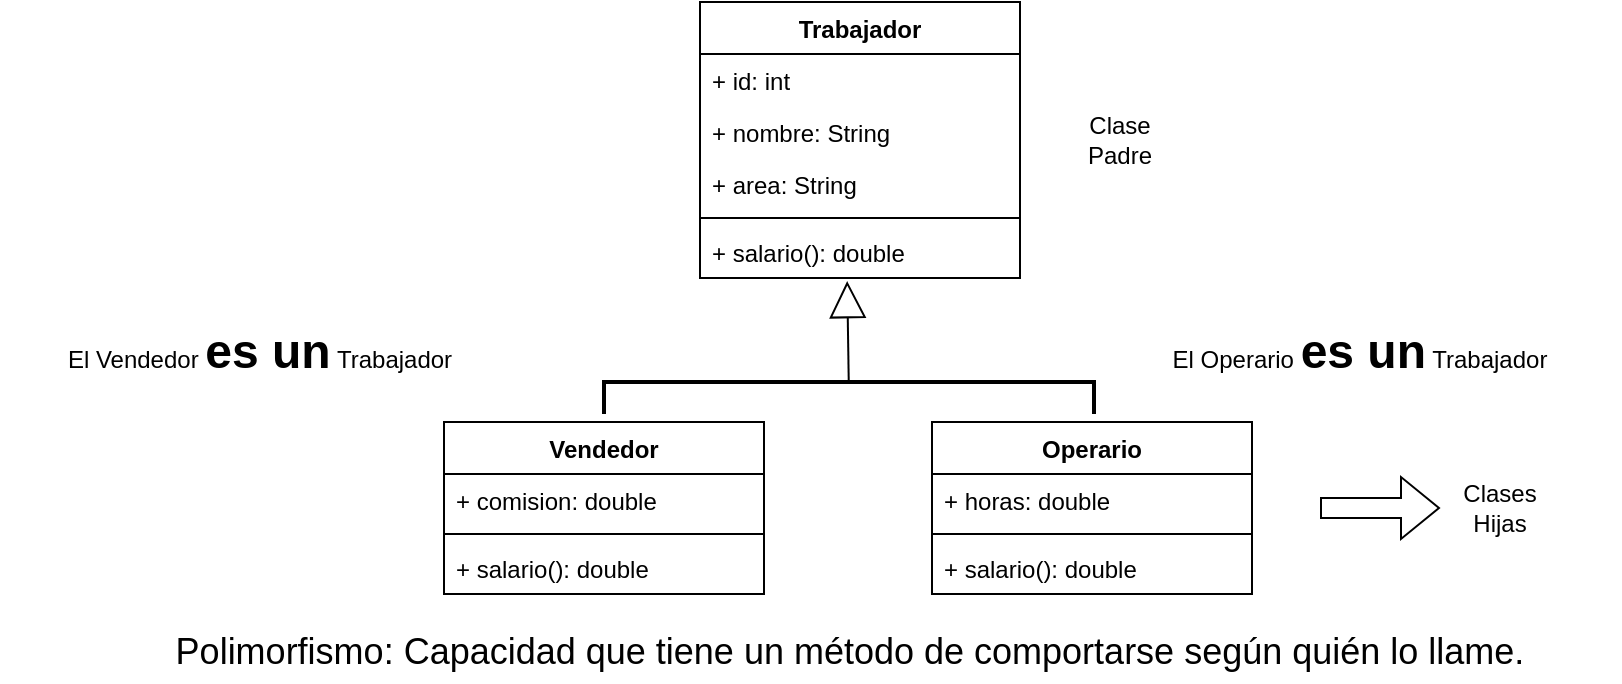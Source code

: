 <mxfile version="24.7.14">
  <diagram name="Página-1" id="CZBwS5GwyTWbZfEo3Osj">
    <mxGraphModel dx="1779" dy="447" grid="1" gridSize="10" guides="1" tooltips="1" connect="1" arrows="1" fold="1" page="1" pageScale="1" pageWidth="827" pageHeight="1169" math="0" shadow="0">
      <root>
        <mxCell id="0" />
        <mxCell id="1" parent="0" />
        <mxCell id="KmL6fpLJOgetmScu8tR2-1" value="Trabajador" style="swimlane;fontStyle=1;align=center;verticalAlign=top;childLayout=stackLayout;horizontal=1;startSize=26;horizontalStack=0;resizeParent=1;resizeParentMax=0;resizeLast=0;collapsible=1;marginBottom=0;whiteSpace=wrap;html=1;" vertex="1" parent="1">
          <mxGeometry x="320" y="110" width="160" height="138" as="geometry" />
        </mxCell>
        <mxCell id="KmL6fpLJOgetmScu8tR2-2" value="+ id: int" style="text;strokeColor=none;fillColor=none;align=left;verticalAlign=top;spacingLeft=4;spacingRight=4;overflow=hidden;rotatable=0;points=[[0,0.5],[1,0.5]];portConstraint=eastwest;whiteSpace=wrap;html=1;" vertex="1" parent="KmL6fpLJOgetmScu8tR2-1">
          <mxGeometry y="26" width="160" height="26" as="geometry" />
        </mxCell>
        <mxCell id="KmL6fpLJOgetmScu8tR2-5" value="+ nombre: String" style="text;strokeColor=none;fillColor=none;align=left;verticalAlign=top;spacingLeft=4;spacingRight=4;overflow=hidden;rotatable=0;points=[[0,0.5],[1,0.5]];portConstraint=eastwest;whiteSpace=wrap;html=1;" vertex="1" parent="KmL6fpLJOgetmScu8tR2-1">
          <mxGeometry y="52" width="160" height="26" as="geometry" />
        </mxCell>
        <mxCell id="KmL6fpLJOgetmScu8tR2-6" value="+ area: String" style="text;strokeColor=none;fillColor=none;align=left;verticalAlign=top;spacingLeft=4;spacingRight=4;overflow=hidden;rotatable=0;points=[[0,0.5],[1,0.5]];portConstraint=eastwest;whiteSpace=wrap;html=1;" vertex="1" parent="KmL6fpLJOgetmScu8tR2-1">
          <mxGeometry y="78" width="160" height="26" as="geometry" />
        </mxCell>
        <mxCell id="KmL6fpLJOgetmScu8tR2-3" value="" style="line;strokeWidth=1;fillColor=none;align=left;verticalAlign=middle;spacingTop=-1;spacingLeft=3;spacingRight=3;rotatable=0;labelPosition=right;points=[];portConstraint=eastwest;strokeColor=inherit;" vertex="1" parent="KmL6fpLJOgetmScu8tR2-1">
          <mxGeometry y="104" width="160" height="8" as="geometry" />
        </mxCell>
        <mxCell id="KmL6fpLJOgetmScu8tR2-4" value="+ salario(): double" style="text;strokeColor=none;fillColor=none;align=left;verticalAlign=top;spacingLeft=4;spacingRight=4;overflow=hidden;rotatable=0;points=[[0,0.5],[1,0.5]];portConstraint=eastwest;whiteSpace=wrap;html=1;" vertex="1" parent="KmL6fpLJOgetmScu8tR2-1">
          <mxGeometry y="112" width="160" height="26" as="geometry" />
        </mxCell>
        <mxCell id="KmL6fpLJOgetmScu8tR2-7" value="Vendedor" style="swimlane;fontStyle=1;align=center;verticalAlign=top;childLayout=stackLayout;horizontal=1;startSize=26;horizontalStack=0;resizeParent=1;resizeParentMax=0;resizeLast=0;collapsible=1;marginBottom=0;whiteSpace=wrap;html=1;" vertex="1" parent="1">
          <mxGeometry x="192" y="320" width="160" height="86" as="geometry" />
        </mxCell>
        <mxCell id="KmL6fpLJOgetmScu8tR2-8" value="+ comision: double" style="text;strokeColor=none;fillColor=none;align=left;verticalAlign=top;spacingLeft=4;spacingRight=4;overflow=hidden;rotatable=0;points=[[0,0.5],[1,0.5]];portConstraint=eastwest;whiteSpace=wrap;html=1;" vertex="1" parent="KmL6fpLJOgetmScu8tR2-7">
          <mxGeometry y="26" width="160" height="26" as="geometry" />
        </mxCell>
        <mxCell id="KmL6fpLJOgetmScu8tR2-9" value="" style="line;strokeWidth=1;fillColor=none;align=left;verticalAlign=middle;spacingTop=-1;spacingLeft=3;spacingRight=3;rotatable=0;labelPosition=right;points=[];portConstraint=eastwest;strokeColor=inherit;" vertex="1" parent="KmL6fpLJOgetmScu8tR2-7">
          <mxGeometry y="52" width="160" height="8" as="geometry" />
        </mxCell>
        <mxCell id="KmL6fpLJOgetmScu8tR2-10" value="+ salario(): double" style="text;strokeColor=none;fillColor=none;align=left;verticalAlign=top;spacingLeft=4;spacingRight=4;overflow=hidden;rotatable=0;points=[[0,0.5],[1,0.5]];portConstraint=eastwest;whiteSpace=wrap;html=1;" vertex="1" parent="KmL6fpLJOgetmScu8tR2-7">
          <mxGeometry y="60" width="160" height="26" as="geometry" />
        </mxCell>
        <mxCell id="KmL6fpLJOgetmScu8tR2-11" value="Operario" style="swimlane;fontStyle=1;align=center;verticalAlign=top;childLayout=stackLayout;horizontal=1;startSize=26;horizontalStack=0;resizeParent=1;resizeParentMax=0;resizeLast=0;collapsible=1;marginBottom=0;whiteSpace=wrap;html=1;" vertex="1" parent="1">
          <mxGeometry x="436" y="320" width="160" height="86" as="geometry" />
        </mxCell>
        <mxCell id="KmL6fpLJOgetmScu8tR2-12" value="+ horas: double" style="text;strokeColor=none;fillColor=none;align=left;verticalAlign=top;spacingLeft=4;spacingRight=4;overflow=hidden;rotatable=0;points=[[0,0.5],[1,0.5]];portConstraint=eastwest;whiteSpace=wrap;html=1;" vertex="1" parent="KmL6fpLJOgetmScu8tR2-11">
          <mxGeometry y="26" width="160" height="26" as="geometry" />
        </mxCell>
        <mxCell id="KmL6fpLJOgetmScu8tR2-13" value="" style="line;strokeWidth=1;fillColor=none;align=left;verticalAlign=middle;spacingTop=-1;spacingLeft=3;spacingRight=3;rotatable=0;labelPosition=right;points=[];portConstraint=eastwest;strokeColor=inherit;" vertex="1" parent="KmL6fpLJOgetmScu8tR2-11">
          <mxGeometry y="52" width="160" height="8" as="geometry" />
        </mxCell>
        <mxCell id="KmL6fpLJOgetmScu8tR2-14" value="+ salario(): double" style="text;strokeColor=none;fillColor=none;align=left;verticalAlign=top;spacingLeft=4;spacingRight=4;overflow=hidden;rotatable=0;points=[[0,0.5],[1,0.5]];portConstraint=eastwest;whiteSpace=wrap;html=1;" vertex="1" parent="KmL6fpLJOgetmScu8tR2-11">
          <mxGeometry y="60" width="160" height="26" as="geometry" />
        </mxCell>
        <mxCell id="KmL6fpLJOgetmScu8tR2-15" value="" style="endArrow=block;endSize=16;endFill=0;html=1;rounded=0;entryX=0.46;entryY=1.06;entryDx=0;entryDy=0;entryPerimeter=0;" edge="1" parent="1" source="KmL6fpLJOgetmScu8tR2-17" target="KmL6fpLJOgetmScu8tR2-4">
          <mxGeometry width="160" relative="1" as="geometry">
            <mxPoint x="394" y="300" as="sourcePoint" />
            <mxPoint x="440" y="310" as="targetPoint" />
          </mxGeometry>
        </mxCell>
        <mxCell id="KmL6fpLJOgetmScu8tR2-17" value="" style="strokeWidth=2;html=1;shape=mxgraph.flowchart.annotation_1;align=left;pointerEvents=1;rotation=90;" vertex="1" parent="1">
          <mxGeometry x="386.5" y="185.5" width="16" height="245" as="geometry" />
        </mxCell>
        <mxCell id="KmL6fpLJOgetmScu8tR2-21" value="El Vendedor &lt;b&gt;&lt;font style=&quot;font-size: 24px;&quot;&gt;es un&lt;/font&gt;&lt;/b&gt; Trabajador" style="text;html=1;align=center;verticalAlign=middle;whiteSpace=wrap;rounded=0;" vertex="1" parent="1">
          <mxGeometry x="-30" y="270" width="260" height="30" as="geometry" />
        </mxCell>
        <mxCell id="KmL6fpLJOgetmScu8tR2-22" value="El Operario&amp;nbsp;&lt;b&gt;&lt;font style=&quot;font-size: 24px;&quot;&gt;es un&lt;/font&gt;&lt;/b&gt; Trabajador" style="text;html=1;align=center;verticalAlign=middle;whiteSpace=wrap;rounded=0;" vertex="1" parent="1">
          <mxGeometry x="520" y="270" width="260" height="30" as="geometry" />
        </mxCell>
        <mxCell id="KmL6fpLJOgetmScu8tR2-23" value="&lt;font style=&quot;font-size: 18px;&quot;&gt;Polimorfismo: Capacidad que tiene un método de comportarse según quién lo llame.&lt;/font&gt;" style="text;html=1;align=center;verticalAlign=middle;whiteSpace=wrap;rounded=0;" vertex="1" parent="1">
          <mxGeometry x="29.5" y="420" width="730" height="30" as="geometry" />
        </mxCell>
        <mxCell id="KmL6fpLJOgetmScu8tR2-24" value="Clase Padre" style="text;html=1;align=center;verticalAlign=middle;whiteSpace=wrap;rounded=0;" vertex="1" parent="1">
          <mxGeometry x="500" y="164" width="60" height="30" as="geometry" />
        </mxCell>
        <mxCell id="KmL6fpLJOgetmScu8tR2-25" value="Clases Hijas" style="text;html=1;align=center;verticalAlign=middle;whiteSpace=wrap;rounded=0;" vertex="1" parent="1">
          <mxGeometry x="690" y="348" width="60" height="30" as="geometry" />
        </mxCell>
        <mxCell id="KmL6fpLJOgetmScu8tR2-26" value="" style="shape=flexArrow;endArrow=classic;html=1;rounded=0;entryX=0;entryY=0.5;entryDx=0;entryDy=0;" edge="1" parent="1" target="KmL6fpLJOgetmScu8tR2-25">
          <mxGeometry width="50" height="50" relative="1" as="geometry">
            <mxPoint x="630" y="363" as="sourcePoint" />
            <mxPoint x="460" y="280" as="targetPoint" />
          </mxGeometry>
        </mxCell>
      </root>
    </mxGraphModel>
  </diagram>
</mxfile>

